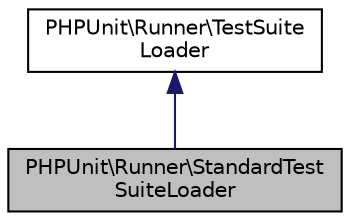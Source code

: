 digraph "PHPUnit\Runner\StandardTestSuiteLoader"
{
  edge [fontname="Helvetica",fontsize="10",labelfontname="Helvetica",labelfontsize="10"];
  node [fontname="Helvetica",fontsize="10",shape=record];
  Node0 [label="PHPUnit\\Runner\\StandardTest\lSuiteLoader",height=0.2,width=0.4,color="black", fillcolor="grey75", style="filled", fontcolor="black"];
  Node1 -> Node0 [dir="back",color="midnightblue",fontsize="10",style="solid",fontname="Helvetica"];
  Node1 [label="PHPUnit\\Runner\\TestSuite\lLoader",height=0.2,width=0.4,color="black", fillcolor="white", style="filled",URL="$interfacePHPUnit_1_1Runner_1_1TestSuiteLoader.html"];
}

